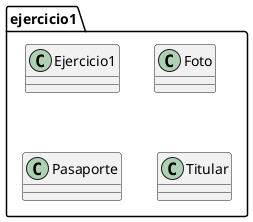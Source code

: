 @startuml
class ejercicio1.Ejercicio1
class ejercicio1.Foto
class ejercicio1.Pasaporte
class ejercicio1.Titular
@enduml
